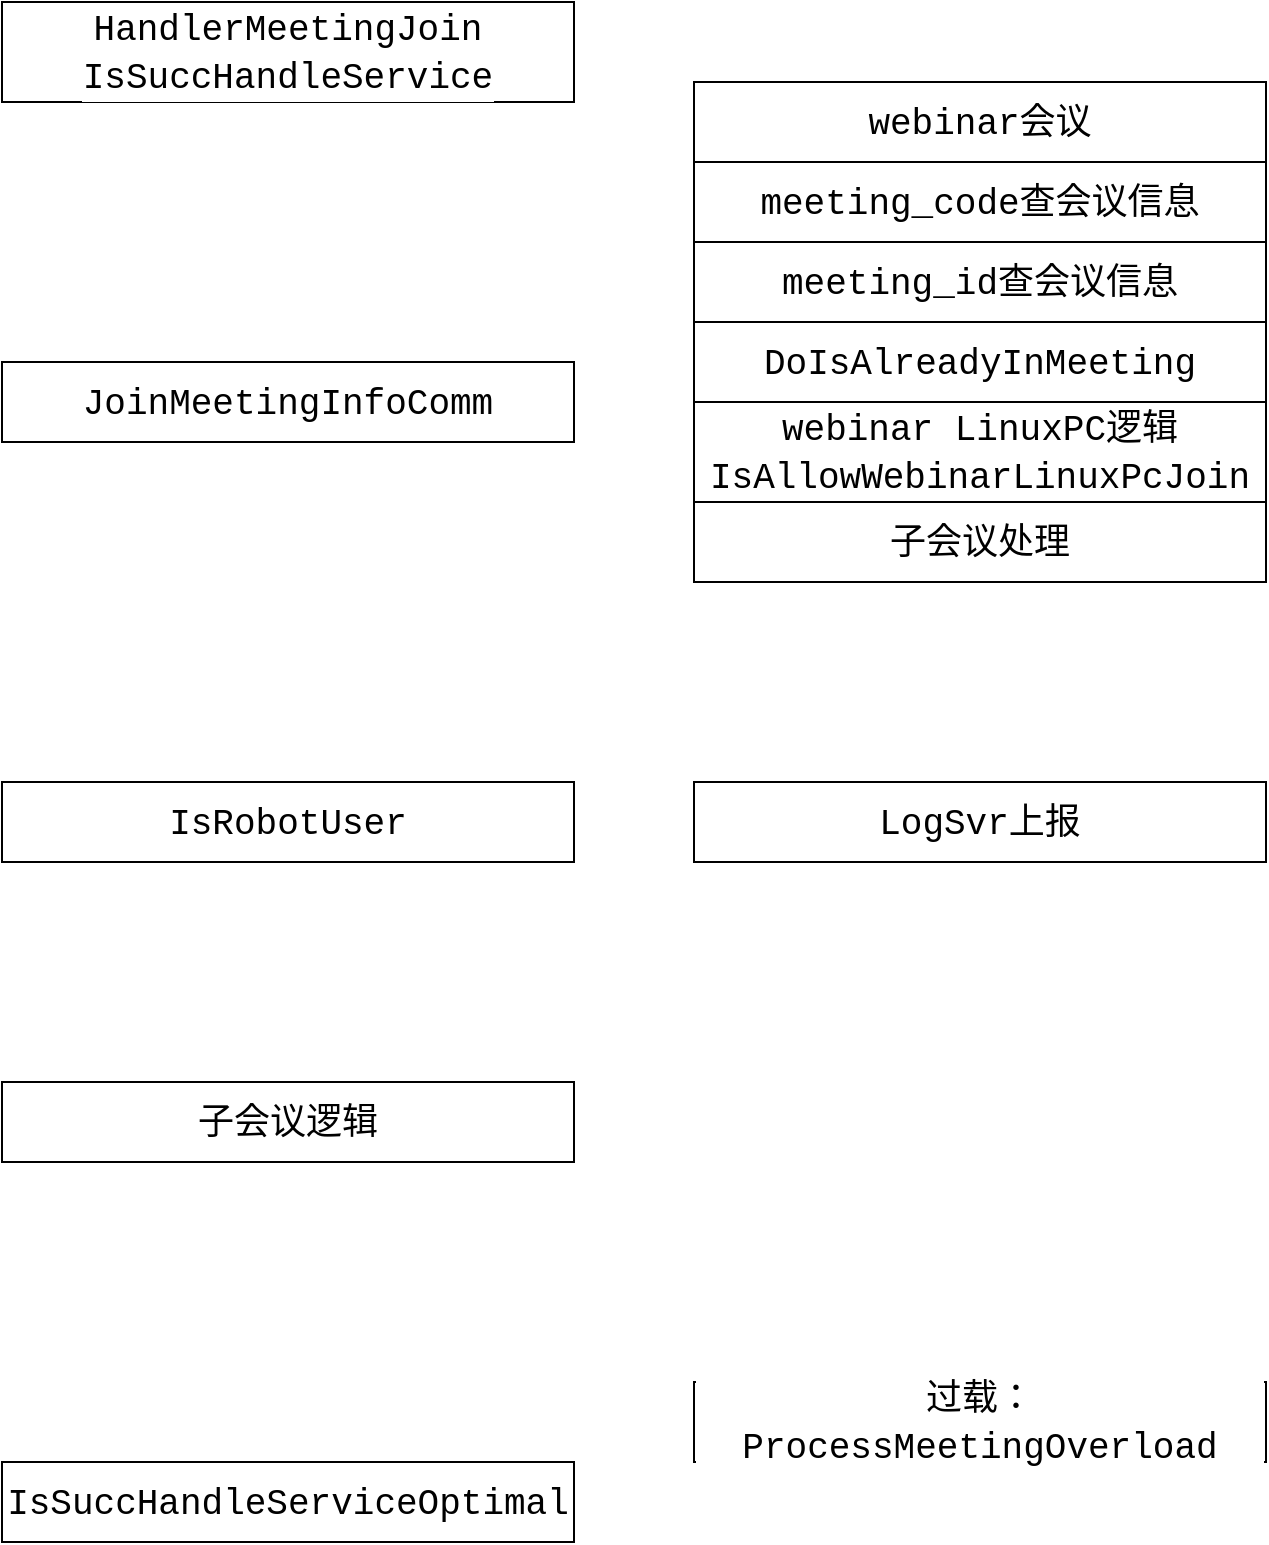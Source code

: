 <mxfile version="20.2.8" type="github">
  <diagram id="oRqZUGnJGrri3WEvoiV9" name="第 1 页">
    <mxGraphModel dx="1455" dy="874" grid="1" gridSize="10" guides="1" tooltips="1" connect="1" arrows="1" fold="1" page="1" pageScale="1" pageWidth="827" pageHeight="1169" math="0" shadow="0">
      <root>
        <mxCell id="0" />
        <mxCell id="1" parent="0" />
        <mxCell id="QDJcOiVvs-V_JbFLKSHJ-1" value="&lt;div style=&quot;background-color: rgb(255, 255, 255); font-family: Consolas, Consolas, &amp;quot;Courier New&amp;quot;, monospace; font-size: 18px; line-height: 24px;&quot;&gt;HandlerMeetingJoin&lt;/div&gt;&lt;div style=&quot;background-color: rgb(255, 255, 255); font-family: Consolas, Consolas, &amp;quot;Courier New&amp;quot;, monospace; font-size: 18px; line-height: 24px;&quot;&gt;IsSuccHandleService&lt;/div&gt;" style="rounded=0;whiteSpace=wrap;html=1;" vertex="1" parent="1">
          <mxGeometry x="24" y="30" width="286" height="50" as="geometry" />
        </mxCell>
        <mxCell id="QDJcOiVvs-V_JbFLKSHJ-2" value="&lt;div style=&quot;background-color: rgb(255, 255, 255); font-family: Consolas, Consolas, &amp;quot;Courier New&amp;quot;, monospace; font-size: 18px; line-height: 24px;&quot;&gt;&lt;div style=&quot;line-height: 24px;&quot;&gt;JoinMeetingInfoComm&lt;/div&gt;&lt;/div&gt;" style="rounded=0;whiteSpace=wrap;html=1;" vertex="1" parent="1">
          <mxGeometry x="24" y="210" width="286" height="40" as="geometry" />
        </mxCell>
        <mxCell id="QDJcOiVvs-V_JbFLKSHJ-3" value="&lt;div style=&quot;background-color: rgb(255, 255, 255); font-family: Consolas, Consolas, &amp;quot;Courier New&amp;quot;, monospace; font-size: 18px; line-height: 24px;&quot;&gt;&lt;div style=&quot;line-height: 24px;&quot;&gt;webinar会议&lt;/div&gt;&lt;/div&gt;" style="rounded=0;whiteSpace=wrap;html=1;" vertex="1" parent="1">
          <mxGeometry x="370" y="70" width="286" height="40" as="geometry" />
        </mxCell>
        <mxCell id="QDJcOiVvs-V_JbFLKSHJ-4" value="&lt;div style=&quot;background-color: rgb(255, 255, 255); font-family: Consolas, Consolas, &amp;quot;Courier New&amp;quot;, monospace; font-size: 18px; line-height: 24px;&quot;&gt;&lt;div style=&quot;line-height: 24px;&quot;&gt;meeting_code查会议信息&lt;/div&gt;&lt;/div&gt;" style="rounded=0;whiteSpace=wrap;html=1;" vertex="1" parent="1">
          <mxGeometry x="370" y="110" width="286" height="40" as="geometry" />
        </mxCell>
        <mxCell id="QDJcOiVvs-V_JbFLKSHJ-5" value="&lt;div style=&quot;background-color: rgb(255, 255, 255); font-family: Consolas, Consolas, &amp;quot;Courier New&amp;quot;, monospace; font-size: 18px; line-height: 24px;&quot;&gt;&lt;div style=&quot;line-height: 24px;&quot;&gt;meeting_id查会议信息&lt;/div&gt;&lt;/div&gt;" style="rounded=0;whiteSpace=wrap;html=1;" vertex="1" parent="1">
          <mxGeometry x="370" y="150" width="286" height="40" as="geometry" />
        </mxCell>
        <mxCell id="QDJcOiVvs-V_JbFLKSHJ-6" value="&lt;div style=&quot;background-color: rgb(255, 255, 255); font-family: Consolas, Consolas, &amp;quot;Courier New&amp;quot;, monospace; font-size: 18px; line-height: 24px;&quot;&gt;&lt;div style=&quot;line-height: 24px;&quot;&gt;&lt;div style=&quot;line-height: 24px;&quot;&gt;DoIsAlreadyInMeeting&lt;/div&gt;&lt;/div&gt;&lt;/div&gt;" style="rounded=0;whiteSpace=wrap;html=1;" vertex="1" parent="1">
          <mxGeometry x="370" y="190" width="286" height="40" as="geometry" />
        </mxCell>
        <mxCell id="QDJcOiVvs-V_JbFLKSHJ-7" value="&lt;div style=&quot;background-color: rgb(255, 255, 255); font-family: Consolas, Consolas, &amp;quot;Courier New&amp;quot;, monospace; font-size: 18px; line-height: 24px;&quot;&gt;&lt;div style=&quot;line-height: 24px;&quot;&gt;&lt;div style=&quot;line-height: 24px;&quot;&gt;&lt;div style=&quot;line-height: 24px;&quot;&gt;webinar LinuxPC逻辑&lt;/div&gt;&lt;div style=&quot;line-height: 24px;&quot;&gt;IsAllowWebinarLinuxPcJoin&lt;/div&gt;&lt;/div&gt;&lt;/div&gt;&lt;/div&gt;" style="rounded=0;whiteSpace=wrap;html=1;" vertex="1" parent="1">
          <mxGeometry x="370" y="230" width="286" height="50" as="geometry" />
        </mxCell>
        <mxCell id="QDJcOiVvs-V_JbFLKSHJ-8" value="&lt;div style=&quot;background-color: rgb(255, 255, 255); font-family: Consolas, Consolas, &amp;quot;Courier New&amp;quot;, monospace; font-size: 18px; line-height: 24px;&quot;&gt;&lt;div style=&quot;line-height: 24px;&quot;&gt;&lt;div style=&quot;line-height: 24px;&quot;&gt;子会议处理&lt;/div&gt;&lt;/div&gt;&lt;/div&gt;" style="rounded=0;whiteSpace=wrap;html=1;" vertex="1" parent="1">
          <mxGeometry x="370" y="280" width="286" height="40" as="geometry" />
        </mxCell>
        <mxCell id="QDJcOiVvs-V_JbFLKSHJ-9" value="&lt;div style=&quot;background-color: rgb(255, 255, 255); font-family: Consolas, Consolas, &amp;quot;Courier New&amp;quot;, monospace; font-size: 18px; line-height: 24px;&quot;&gt;&lt;div style=&quot;line-height: 24px;&quot;&gt;&lt;div style=&quot;line-height: 24px;&quot;&gt;IsRobotUser&lt;/div&gt;&lt;/div&gt;&lt;/div&gt;" style="rounded=0;whiteSpace=wrap;html=1;" vertex="1" parent="1">
          <mxGeometry x="24" y="420" width="286" height="40" as="geometry" />
        </mxCell>
        <mxCell id="QDJcOiVvs-V_JbFLKSHJ-10" value="&lt;div style=&quot;background-color: rgb(255, 255, 255); font-family: Consolas, Consolas, &amp;quot;Courier New&amp;quot;, monospace; font-size: 18px; line-height: 24px;&quot;&gt;&lt;div style=&quot;line-height: 24px;&quot;&gt;&lt;div style=&quot;line-height: 24px;&quot;&gt;LogSvr上报&lt;/div&gt;&lt;/div&gt;&lt;/div&gt;" style="rounded=0;whiteSpace=wrap;html=1;" vertex="1" parent="1">
          <mxGeometry x="370" y="420" width="286" height="40" as="geometry" />
        </mxCell>
        <mxCell id="QDJcOiVvs-V_JbFLKSHJ-11" value="&lt;div style=&quot;background-color: rgb(255, 255, 255); font-family: Consolas, Consolas, &amp;quot;Courier New&amp;quot;, monospace; font-size: 18px; line-height: 24px;&quot;&gt;&lt;div style=&quot;line-height: 24px;&quot;&gt;&lt;div style=&quot;line-height: 24px;&quot;&gt;子会议逻辑&lt;/div&gt;&lt;/div&gt;&lt;/div&gt;" style="rounded=0;whiteSpace=wrap;html=1;" vertex="1" parent="1">
          <mxGeometry x="24" y="570" width="286" height="40" as="geometry" />
        </mxCell>
        <mxCell id="QDJcOiVvs-V_JbFLKSHJ-12" value="&lt;div style=&quot;background-color: rgb(255, 255, 255); font-family: Consolas, Consolas, &amp;quot;Courier New&amp;quot;, monospace; font-size: 18px; line-height: 24px;&quot;&gt;&lt;div style=&quot;line-height: 24px;&quot;&gt;&lt;div style=&quot;line-height: 24px;&quot;&gt;&lt;div style=&quot;line-height: 24px;&quot;&gt;IsSuccHandleServiceOptimal&lt;/div&gt;&lt;/div&gt;&lt;/div&gt;&lt;/div&gt;" style="rounded=0;whiteSpace=wrap;html=1;" vertex="1" parent="1">
          <mxGeometry x="24" y="760" width="286" height="40" as="geometry" />
        </mxCell>
        <mxCell id="QDJcOiVvs-V_JbFLKSHJ-13" value="&lt;div style=&quot;background-color: rgb(255, 255, 255); font-family: Consolas, Consolas, &amp;quot;Courier New&amp;quot;, monospace; font-size: 18px; line-height: 24px;&quot;&gt;&lt;div style=&quot;line-height: 24px;&quot;&gt;&lt;div style=&quot;line-height: 24px;&quot;&gt;过载：&lt;span style=&quot;&quot;&gt;ProcessMeetingOverload&lt;/span&gt;&lt;/div&gt;&lt;/div&gt;&lt;/div&gt;" style="rounded=0;whiteSpace=wrap;html=1;" vertex="1" parent="1">
          <mxGeometry x="370" y="720" width="286" height="40" as="geometry" />
        </mxCell>
      </root>
    </mxGraphModel>
  </diagram>
</mxfile>
